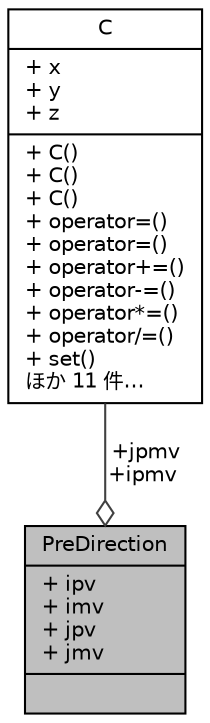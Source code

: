 digraph "PreDirection"
{
 // LATEX_PDF_SIZE
  edge [fontname="Helvetica",fontsize="10",labelfontname="Helvetica",labelfontsize="10"];
  node [fontname="Helvetica",fontsize="10",shape=record];
  Node1 [label="{PreDirection\n|+ ipv\l+ imv\l+ jpv\l+ jmv\l|}",height=0.2,width=0.4,color="black", fillcolor="grey75", style="filled", fontcolor="black",tooltip="i,j方向にプラスマイナスの構造体"];
  Node2 -> Node1 [color="grey25",fontsize="10",style="solid",label=" +jpmv\n+ipmv" ,arrowhead="odiamond"];
  Node2 [label="{C\n|+ x\l+ y\l+ z\l|+ C()\l+ C()\l+ C()\l+ operator=()\l+ operator=()\l+ operator+=()\l+ operator-=()\l+ operator*=()\l+ operator/=()\l+ set()\lほか 11 件…\l}",height=0.2,width=0.4,color="black", fillcolor="white", style="filled",URL="$classC.html",tooltip="x,y,z方向に値を持つ"];
}
